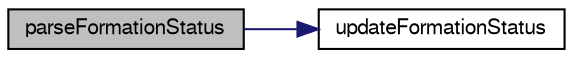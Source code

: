 digraph "parseFormationStatus"
{
  edge [fontname="FreeSans",fontsize="10",labelfontname="FreeSans",labelfontsize="10"];
  node [fontname="FreeSans",fontsize="10",shape=record];
  rankdir="LR";
  Node1 [label="parseFormationStatus",height=0.2,width=0.4,color="black", fillcolor="grey75", style="filled", fontcolor="black"];
  Node1 -> Node2 [color="midnightblue",fontsize="10",style="solid",fontname="FreeSans"];
  Node2 [label="updateFormationStatus",height=0.2,width=0.4,color="black", fillcolor="white", style="filled",URL="$formation_8h.html#aaddb36dfcfa5356d7599cef8a7092c46"];
}
